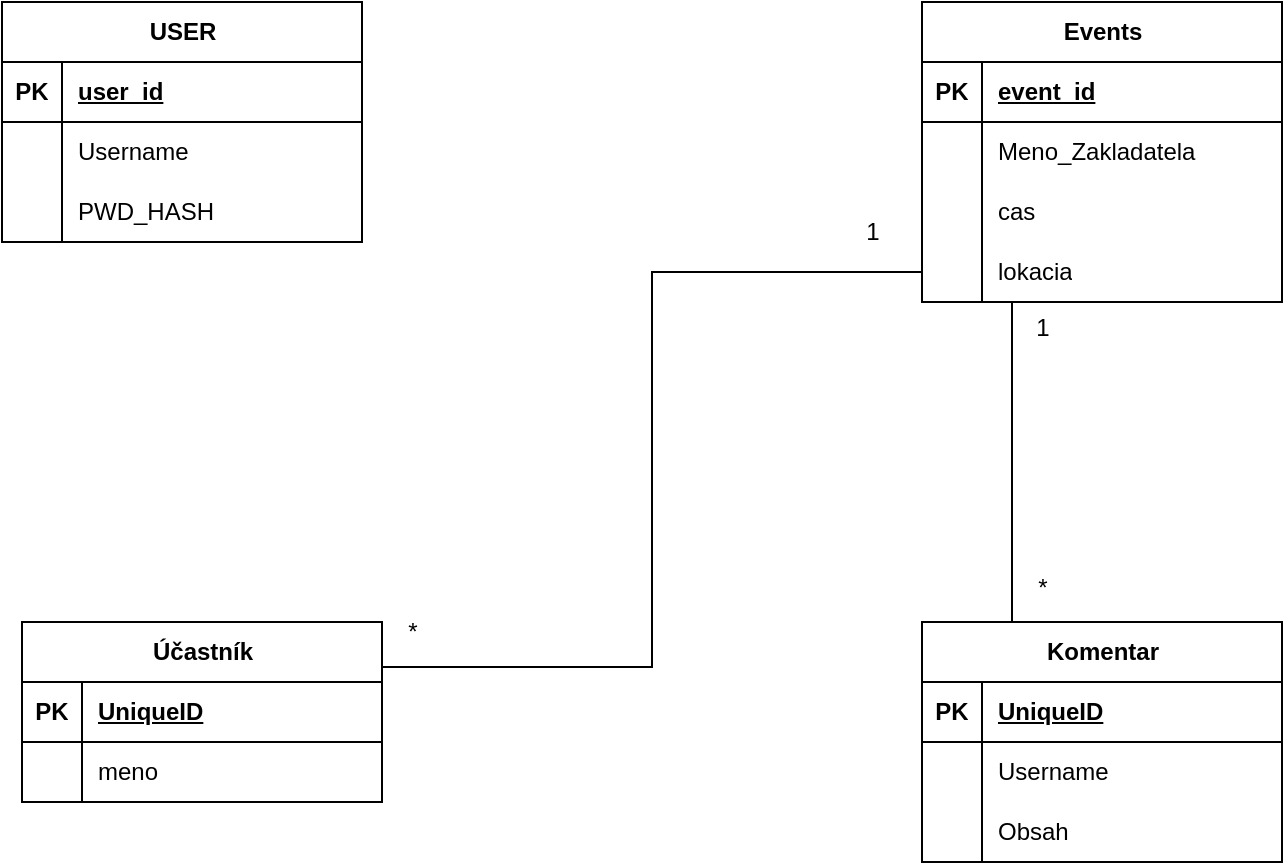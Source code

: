 <mxfile version="22.0.8" type="github">
  <diagram name="Page-1" id="5F4ShtyOItp8tsip3gu4">
    <mxGraphModel dx="2074" dy="1134" grid="1" gridSize="10" guides="1" tooltips="1" connect="1" arrows="1" fold="1" page="1" pageScale="1" pageWidth="827" pageHeight="1169" math="0" shadow="0">
      <root>
        <mxCell id="0" />
        <mxCell id="1" parent="0" />
        <mxCell id="gTWDFixrVAmhddSJzqnE-2" value="USER" style="shape=table;startSize=30;container=1;collapsible=1;childLayout=tableLayout;fixedRows=1;rowLines=0;fontStyle=1;align=center;resizeLast=1;html=1;" parent="1" vertex="1">
          <mxGeometry x="70" y="50" width="180" height="120" as="geometry" />
        </mxCell>
        <mxCell id="gTWDFixrVAmhddSJzqnE-3" value="" style="shape=tableRow;horizontal=0;startSize=0;swimlaneHead=0;swimlaneBody=0;fillColor=none;collapsible=0;dropTarget=0;points=[[0,0.5],[1,0.5]];portConstraint=eastwest;top=0;left=0;right=0;bottom=1;" parent="gTWDFixrVAmhddSJzqnE-2" vertex="1">
          <mxGeometry y="30" width="180" height="30" as="geometry" />
        </mxCell>
        <mxCell id="gTWDFixrVAmhddSJzqnE-4" value="PK" style="shape=partialRectangle;connectable=0;fillColor=none;top=0;left=0;bottom=0;right=0;fontStyle=1;overflow=hidden;whiteSpace=wrap;html=1;" parent="gTWDFixrVAmhddSJzqnE-3" vertex="1">
          <mxGeometry width="30" height="30" as="geometry">
            <mxRectangle width="30" height="30" as="alternateBounds" />
          </mxGeometry>
        </mxCell>
        <mxCell id="gTWDFixrVAmhddSJzqnE-5" value="user_id" style="shape=partialRectangle;connectable=0;fillColor=none;top=0;left=0;bottom=0;right=0;align=left;spacingLeft=6;fontStyle=5;overflow=hidden;whiteSpace=wrap;html=1;" parent="gTWDFixrVAmhddSJzqnE-3" vertex="1">
          <mxGeometry x="30" width="150" height="30" as="geometry">
            <mxRectangle width="150" height="30" as="alternateBounds" />
          </mxGeometry>
        </mxCell>
        <mxCell id="gTWDFixrVAmhddSJzqnE-6" value="" style="shape=tableRow;horizontal=0;startSize=0;swimlaneHead=0;swimlaneBody=0;fillColor=none;collapsible=0;dropTarget=0;points=[[0,0.5],[1,0.5]];portConstraint=eastwest;top=0;left=0;right=0;bottom=0;" parent="gTWDFixrVAmhddSJzqnE-2" vertex="1">
          <mxGeometry y="60" width="180" height="30" as="geometry" />
        </mxCell>
        <mxCell id="gTWDFixrVAmhddSJzqnE-7" value="" style="shape=partialRectangle;connectable=0;fillColor=none;top=0;left=0;bottom=0;right=0;editable=1;overflow=hidden;whiteSpace=wrap;html=1;" parent="gTWDFixrVAmhddSJzqnE-6" vertex="1">
          <mxGeometry width="30" height="30" as="geometry">
            <mxRectangle width="30" height="30" as="alternateBounds" />
          </mxGeometry>
        </mxCell>
        <mxCell id="gTWDFixrVAmhddSJzqnE-8" value="Username" style="shape=partialRectangle;connectable=0;fillColor=none;top=0;left=0;bottom=0;right=0;align=left;spacingLeft=6;overflow=hidden;whiteSpace=wrap;html=1;" parent="gTWDFixrVAmhddSJzqnE-6" vertex="1">
          <mxGeometry x="30" width="150" height="30" as="geometry">
            <mxRectangle width="150" height="30" as="alternateBounds" />
          </mxGeometry>
        </mxCell>
        <mxCell id="gTWDFixrVAmhddSJzqnE-9" value="" style="shape=tableRow;horizontal=0;startSize=0;swimlaneHead=0;swimlaneBody=0;fillColor=none;collapsible=0;dropTarget=0;points=[[0,0.5],[1,0.5]];portConstraint=eastwest;top=0;left=0;right=0;bottom=0;" parent="gTWDFixrVAmhddSJzqnE-2" vertex="1">
          <mxGeometry y="90" width="180" height="30" as="geometry" />
        </mxCell>
        <mxCell id="gTWDFixrVAmhddSJzqnE-10" value="" style="shape=partialRectangle;connectable=0;fillColor=none;top=0;left=0;bottom=0;right=0;editable=1;overflow=hidden;whiteSpace=wrap;html=1;" parent="gTWDFixrVAmhddSJzqnE-9" vertex="1">
          <mxGeometry width="30" height="30" as="geometry">
            <mxRectangle width="30" height="30" as="alternateBounds" />
          </mxGeometry>
        </mxCell>
        <mxCell id="gTWDFixrVAmhddSJzqnE-11" value="PWD_HASH" style="shape=partialRectangle;connectable=0;fillColor=none;top=0;left=0;bottom=0;right=0;align=left;spacingLeft=6;overflow=hidden;whiteSpace=wrap;html=1;" parent="gTWDFixrVAmhddSJzqnE-9" vertex="1">
          <mxGeometry x="30" width="150" height="30" as="geometry">
            <mxRectangle width="150" height="30" as="alternateBounds" />
          </mxGeometry>
        </mxCell>
        <mxCell id="59undn1PnXVryc8tZy0Q-14" style="edgeStyle=orthogonalEdgeStyle;rounded=0;orthogonalLoop=1;jettySize=auto;html=1;exitX=0.25;exitY=1;exitDx=0;exitDy=0;entryX=0.25;entryY=0;entryDx=0;entryDy=0;endArrow=none;endFill=0;" edge="1" parent="1" source="gTWDFixrVAmhddSJzqnE-15" target="59undn1PnXVryc8tZy0Q-1">
          <mxGeometry relative="1" as="geometry" />
        </mxCell>
        <mxCell id="gTWDFixrVAmhddSJzqnE-15" value="Events" style="shape=table;startSize=30;container=1;collapsible=1;childLayout=tableLayout;fixedRows=1;rowLines=0;fontStyle=1;align=center;resizeLast=1;html=1;" parent="1" vertex="1">
          <mxGeometry x="530" y="50" width="180" height="150" as="geometry" />
        </mxCell>
        <mxCell id="gTWDFixrVAmhddSJzqnE-16" value="" style="shape=tableRow;horizontal=0;startSize=0;swimlaneHead=0;swimlaneBody=0;fillColor=none;collapsible=0;dropTarget=0;points=[[0,0.5],[1,0.5]];portConstraint=eastwest;top=0;left=0;right=0;bottom=1;" parent="gTWDFixrVAmhddSJzqnE-15" vertex="1">
          <mxGeometry y="30" width="180" height="30" as="geometry" />
        </mxCell>
        <mxCell id="gTWDFixrVAmhddSJzqnE-17" value="PK" style="shape=partialRectangle;connectable=0;fillColor=none;top=0;left=0;bottom=0;right=0;fontStyle=1;overflow=hidden;whiteSpace=wrap;html=1;" parent="gTWDFixrVAmhddSJzqnE-16" vertex="1">
          <mxGeometry width="30" height="30" as="geometry">
            <mxRectangle width="30" height="30" as="alternateBounds" />
          </mxGeometry>
        </mxCell>
        <mxCell id="gTWDFixrVAmhddSJzqnE-18" value="event_id" style="shape=partialRectangle;connectable=0;fillColor=none;top=0;left=0;bottom=0;right=0;align=left;spacingLeft=6;fontStyle=5;overflow=hidden;whiteSpace=wrap;html=1;" parent="gTWDFixrVAmhddSJzqnE-16" vertex="1">
          <mxGeometry x="30" width="150" height="30" as="geometry">
            <mxRectangle width="150" height="30" as="alternateBounds" />
          </mxGeometry>
        </mxCell>
        <mxCell id="gTWDFixrVAmhddSJzqnE-19" value="" style="shape=tableRow;horizontal=0;startSize=0;swimlaneHead=0;swimlaneBody=0;fillColor=none;collapsible=0;dropTarget=0;points=[[0,0.5],[1,0.5]];portConstraint=eastwest;top=0;left=0;right=0;bottom=0;" parent="gTWDFixrVAmhddSJzqnE-15" vertex="1">
          <mxGeometry y="60" width="180" height="30" as="geometry" />
        </mxCell>
        <mxCell id="gTWDFixrVAmhddSJzqnE-20" value="" style="shape=partialRectangle;connectable=0;fillColor=none;top=0;left=0;bottom=0;right=0;editable=1;overflow=hidden;whiteSpace=wrap;html=1;" parent="gTWDFixrVAmhddSJzqnE-19" vertex="1">
          <mxGeometry width="30" height="30" as="geometry">
            <mxRectangle width="30" height="30" as="alternateBounds" />
          </mxGeometry>
        </mxCell>
        <mxCell id="gTWDFixrVAmhddSJzqnE-21" value="Meno_Zakladatela" style="shape=partialRectangle;connectable=0;fillColor=none;top=0;left=0;bottom=0;right=0;align=left;spacingLeft=6;overflow=hidden;whiteSpace=wrap;html=1;" parent="gTWDFixrVAmhddSJzqnE-19" vertex="1">
          <mxGeometry x="30" width="150" height="30" as="geometry">
            <mxRectangle width="150" height="30" as="alternateBounds" />
          </mxGeometry>
        </mxCell>
        <mxCell id="gTWDFixrVAmhddSJzqnE-22" value="" style="shape=tableRow;horizontal=0;startSize=0;swimlaneHead=0;swimlaneBody=0;fillColor=none;collapsible=0;dropTarget=0;points=[[0,0.5],[1,0.5]];portConstraint=eastwest;top=0;left=0;right=0;bottom=0;" parent="gTWDFixrVAmhddSJzqnE-15" vertex="1">
          <mxGeometry y="90" width="180" height="30" as="geometry" />
        </mxCell>
        <mxCell id="gTWDFixrVAmhddSJzqnE-23" value="" style="shape=partialRectangle;connectable=0;fillColor=none;top=0;left=0;bottom=0;right=0;editable=1;overflow=hidden;whiteSpace=wrap;html=1;" parent="gTWDFixrVAmhddSJzqnE-22" vertex="1">
          <mxGeometry width="30" height="30" as="geometry">
            <mxRectangle width="30" height="30" as="alternateBounds" />
          </mxGeometry>
        </mxCell>
        <mxCell id="gTWDFixrVAmhddSJzqnE-24" value="cas" style="shape=partialRectangle;connectable=0;fillColor=none;top=0;left=0;bottom=0;right=0;align=left;spacingLeft=6;overflow=hidden;whiteSpace=wrap;html=1;" parent="gTWDFixrVAmhddSJzqnE-22" vertex="1">
          <mxGeometry x="30" width="150" height="30" as="geometry">
            <mxRectangle width="150" height="30" as="alternateBounds" />
          </mxGeometry>
        </mxCell>
        <mxCell id="gTWDFixrVAmhddSJzqnE-25" value="" style="shape=tableRow;horizontal=0;startSize=0;swimlaneHead=0;swimlaneBody=0;fillColor=none;collapsible=0;dropTarget=0;points=[[0,0.5],[1,0.5]];portConstraint=eastwest;top=0;left=0;right=0;bottom=0;" parent="gTWDFixrVAmhddSJzqnE-15" vertex="1">
          <mxGeometry y="120" width="180" height="30" as="geometry" />
        </mxCell>
        <mxCell id="gTWDFixrVAmhddSJzqnE-26" value="" style="shape=partialRectangle;connectable=0;fillColor=none;top=0;left=0;bottom=0;right=0;editable=1;overflow=hidden;whiteSpace=wrap;html=1;" parent="gTWDFixrVAmhddSJzqnE-25" vertex="1">
          <mxGeometry width="30" height="30" as="geometry">
            <mxRectangle width="30" height="30" as="alternateBounds" />
          </mxGeometry>
        </mxCell>
        <mxCell id="gTWDFixrVAmhddSJzqnE-27" value="lokacia" style="shape=partialRectangle;connectable=0;fillColor=none;top=0;left=0;bottom=0;right=0;align=left;spacingLeft=6;overflow=hidden;whiteSpace=wrap;html=1;" parent="gTWDFixrVAmhddSJzqnE-25" vertex="1">
          <mxGeometry x="30" width="150" height="30" as="geometry">
            <mxRectangle width="150" height="30" as="alternateBounds" />
          </mxGeometry>
        </mxCell>
        <mxCell id="59undn1PnXVryc8tZy0Q-1" value="Komentar" style="shape=table;startSize=30;container=1;collapsible=1;childLayout=tableLayout;fixedRows=1;rowLines=0;fontStyle=1;align=center;resizeLast=1;html=1;" vertex="1" parent="1">
          <mxGeometry x="530" y="360" width="180" height="120" as="geometry" />
        </mxCell>
        <mxCell id="59undn1PnXVryc8tZy0Q-2" value="" style="shape=tableRow;horizontal=0;startSize=0;swimlaneHead=0;swimlaneBody=0;fillColor=none;collapsible=0;dropTarget=0;points=[[0,0.5],[1,0.5]];portConstraint=eastwest;top=0;left=0;right=0;bottom=1;" vertex="1" parent="59undn1PnXVryc8tZy0Q-1">
          <mxGeometry y="30" width="180" height="30" as="geometry" />
        </mxCell>
        <mxCell id="59undn1PnXVryc8tZy0Q-3" value="PK" style="shape=partialRectangle;connectable=0;fillColor=none;top=0;left=0;bottom=0;right=0;fontStyle=1;overflow=hidden;whiteSpace=wrap;html=1;" vertex="1" parent="59undn1PnXVryc8tZy0Q-2">
          <mxGeometry width="30" height="30" as="geometry">
            <mxRectangle width="30" height="30" as="alternateBounds" />
          </mxGeometry>
        </mxCell>
        <mxCell id="59undn1PnXVryc8tZy0Q-4" value="UniqueID" style="shape=partialRectangle;connectable=0;fillColor=none;top=0;left=0;bottom=0;right=0;align=left;spacingLeft=6;fontStyle=5;overflow=hidden;whiteSpace=wrap;html=1;" vertex="1" parent="59undn1PnXVryc8tZy0Q-2">
          <mxGeometry x="30" width="150" height="30" as="geometry">
            <mxRectangle width="150" height="30" as="alternateBounds" />
          </mxGeometry>
        </mxCell>
        <mxCell id="59undn1PnXVryc8tZy0Q-5" value="" style="shape=tableRow;horizontal=0;startSize=0;swimlaneHead=0;swimlaneBody=0;fillColor=none;collapsible=0;dropTarget=0;points=[[0,0.5],[1,0.5]];portConstraint=eastwest;top=0;left=0;right=0;bottom=0;" vertex="1" parent="59undn1PnXVryc8tZy0Q-1">
          <mxGeometry y="60" width="180" height="30" as="geometry" />
        </mxCell>
        <mxCell id="59undn1PnXVryc8tZy0Q-6" value="" style="shape=partialRectangle;connectable=0;fillColor=none;top=0;left=0;bottom=0;right=0;editable=1;overflow=hidden;whiteSpace=wrap;html=1;" vertex="1" parent="59undn1PnXVryc8tZy0Q-5">
          <mxGeometry width="30" height="30" as="geometry">
            <mxRectangle width="30" height="30" as="alternateBounds" />
          </mxGeometry>
        </mxCell>
        <mxCell id="59undn1PnXVryc8tZy0Q-7" value="Username" style="shape=partialRectangle;connectable=0;fillColor=none;top=0;left=0;bottom=0;right=0;align=left;spacingLeft=6;overflow=hidden;whiteSpace=wrap;html=1;" vertex="1" parent="59undn1PnXVryc8tZy0Q-5">
          <mxGeometry x="30" width="150" height="30" as="geometry">
            <mxRectangle width="150" height="30" as="alternateBounds" />
          </mxGeometry>
        </mxCell>
        <mxCell id="59undn1PnXVryc8tZy0Q-8" value="" style="shape=tableRow;horizontal=0;startSize=0;swimlaneHead=0;swimlaneBody=0;fillColor=none;collapsible=0;dropTarget=0;points=[[0,0.5],[1,0.5]];portConstraint=eastwest;top=0;left=0;right=0;bottom=0;" vertex="1" parent="59undn1PnXVryc8tZy0Q-1">
          <mxGeometry y="90" width="180" height="30" as="geometry" />
        </mxCell>
        <mxCell id="59undn1PnXVryc8tZy0Q-9" value="" style="shape=partialRectangle;connectable=0;fillColor=none;top=0;left=0;bottom=0;right=0;editable=1;overflow=hidden;whiteSpace=wrap;html=1;" vertex="1" parent="59undn1PnXVryc8tZy0Q-8">
          <mxGeometry width="30" height="30" as="geometry">
            <mxRectangle width="30" height="30" as="alternateBounds" />
          </mxGeometry>
        </mxCell>
        <mxCell id="59undn1PnXVryc8tZy0Q-10" value="Obsah" style="shape=partialRectangle;connectable=0;fillColor=none;top=0;left=0;bottom=0;right=0;align=left;spacingLeft=6;overflow=hidden;whiteSpace=wrap;html=1;" vertex="1" parent="59undn1PnXVryc8tZy0Q-8">
          <mxGeometry x="30" width="150" height="30" as="geometry">
            <mxRectangle width="150" height="30" as="alternateBounds" />
          </mxGeometry>
        </mxCell>
        <mxCell id="59undn1PnXVryc8tZy0Q-15" value="1" style="text;html=1;align=center;verticalAlign=middle;resizable=0;points=[];autosize=1;strokeColor=none;fillColor=none;" vertex="1" parent="1">
          <mxGeometry x="575" y="198" width="30" height="30" as="geometry" />
        </mxCell>
        <mxCell id="59undn1PnXVryc8tZy0Q-16" value="*" style="text;html=1;align=center;verticalAlign=middle;resizable=0;points=[];autosize=1;strokeColor=none;fillColor=none;" vertex="1" parent="1">
          <mxGeometry x="575" y="328" width="30" height="30" as="geometry" />
        </mxCell>
        <mxCell id="59undn1PnXVryc8tZy0Q-33" value="Účastník" style="shape=table;startSize=30;container=1;collapsible=1;childLayout=tableLayout;fixedRows=1;rowLines=0;fontStyle=1;align=center;resizeLast=1;html=1;" vertex="1" parent="1">
          <mxGeometry x="80" y="360" width="180" height="90" as="geometry" />
        </mxCell>
        <mxCell id="59undn1PnXVryc8tZy0Q-34" value="" style="shape=tableRow;horizontal=0;startSize=0;swimlaneHead=0;swimlaneBody=0;fillColor=none;collapsible=0;dropTarget=0;points=[[0,0.5],[1,0.5]];portConstraint=eastwest;top=0;left=0;right=0;bottom=1;" vertex="1" parent="59undn1PnXVryc8tZy0Q-33">
          <mxGeometry y="30" width="180" height="30" as="geometry" />
        </mxCell>
        <mxCell id="59undn1PnXVryc8tZy0Q-35" value="PK" style="shape=partialRectangle;connectable=0;fillColor=none;top=0;left=0;bottom=0;right=0;fontStyle=1;overflow=hidden;whiteSpace=wrap;html=1;" vertex="1" parent="59undn1PnXVryc8tZy0Q-34">
          <mxGeometry width="30" height="30" as="geometry">
            <mxRectangle width="30" height="30" as="alternateBounds" />
          </mxGeometry>
        </mxCell>
        <mxCell id="59undn1PnXVryc8tZy0Q-36" value="UniqueID" style="shape=partialRectangle;connectable=0;fillColor=none;top=0;left=0;bottom=0;right=0;align=left;spacingLeft=6;fontStyle=5;overflow=hidden;whiteSpace=wrap;html=1;" vertex="1" parent="59undn1PnXVryc8tZy0Q-34">
          <mxGeometry x="30" width="150" height="30" as="geometry">
            <mxRectangle width="150" height="30" as="alternateBounds" />
          </mxGeometry>
        </mxCell>
        <mxCell id="59undn1PnXVryc8tZy0Q-37" value="" style="shape=tableRow;horizontal=0;startSize=0;swimlaneHead=0;swimlaneBody=0;fillColor=none;collapsible=0;dropTarget=0;points=[[0,0.5],[1,0.5]];portConstraint=eastwest;top=0;left=0;right=0;bottom=0;" vertex="1" parent="59undn1PnXVryc8tZy0Q-33">
          <mxGeometry y="60" width="180" height="30" as="geometry" />
        </mxCell>
        <mxCell id="59undn1PnXVryc8tZy0Q-38" value="" style="shape=partialRectangle;connectable=0;fillColor=none;top=0;left=0;bottom=0;right=0;editable=1;overflow=hidden;whiteSpace=wrap;html=1;" vertex="1" parent="59undn1PnXVryc8tZy0Q-37">
          <mxGeometry width="30" height="30" as="geometry">
            <mxRectangle width="30" height="30" as="alternateBounds" />
          </mxGeometry>
        </mxCell>
        <mxCell id="59undn1PnXVryc8tZy0Q-39" value="meno" style="shape=partialRectangle;connectable=0;fillColor=none;top=0;left=0;bottom=0;right=0;align=left;spacingLeft=6;overflow=hidden;whiteSpace=wrap;html=1;" vertex="1" parent="59undn1PnXVryc8tZy0Q-37">
          <mxGeometry x="30" width="150" height="30" as="geometry">
            <mxRectangle width="150" height="30" as="alternateBounds" />
          </mxGeometry>
        </mxCell>
        <mxCell id="59undn1PnXVryc8tZy0Q-46" style="edgeStyle=orthogonalEdgeStyle;rounded=0;orthogonalLoop=1;jettySize=auto;html=1;exitX=0;exitY=0.5;exitDx=0;exitDy=0;entryX=1;entryY=0.25;entryDx=0;entryDy=0;endArrow=none;endFill=0;" edge="1" parent="1" source="gTWDFixrVAmhddSJzqnE-25" target="59undn1PnXVryc8tZy0Q-33">
          <mxGeometry relative="1" as="geometry" />
        </mxCell>
        <mxCell id="59undn1PnXVryc8tZy0Q-47" value="*" style="text;html=1;align=center;verticalAlign=middle;resizable=0;points=[];autosize=1;strokeColor=none;fillColor=none;" vertex="1" parent="1">
          <mxGeometry x="260" y="350" width="30" height="30" as="geometry" />
        </mxCell>
        <mxCell id="59undn1PnXVryc8tZy0Q-48" value="1" style="text;html=1;align=center;verticalAlign=middle;resizable=0;points=[];autosize=1;strokeColor=none;fillColor=none;" vertex="1" parent="1">
          <mxGeometry x="490" y="150" width="30" height="30" as="geometry" />
        </mxCell>
      </root>
    </mxGraphModel>
  </diagram>
</mxfile>
